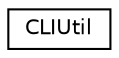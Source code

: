 digraph "Graphical Class Hierarchy"
{
  edge [fontname="Helvetica",fontsize="10",labelfontname="Helvetica",labelfontsize="10"];
  node [fontname="Helvetica",fontsize="10",shape=record];
  rankdir="LR";
  Node0 [label="CLIUtil",height=0.2,width=0.4,color="black", fillcolor="white", style="filled",URL="$classaworx_1_1lib_1_1cli_1_1CLIUtil.html"];
}
